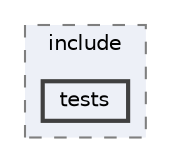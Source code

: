 digraph "nuli_avionics_flight_software/platformio_nuli_avionics_flight_software/include/tests"
{
 // LATEX_PDF_SIZE
  bgcolor="transparent";
  edge [fontname=Helvetica,fontsize=10,labelfontname=Helvetica,labelfontsize=10];
  node [fontname=Helvetica,fontsize=10,shape=box,height=0.2,width=0.4];
  compound=true
  subgraph clusterdir_1de6b735a619971b4f8a4ebf5d7efc4d {
    graph [ bgcolor="#edf0f7", pencolor="grey50", label="include", fontname=Helvetica,fontsize=10 style="filled,dashed", URL="dir_1de6b735a619971b4f8a4ebf5d7efc4d.html",tooltip=""]
  dir_0d7557ab4dad44348073e4e4936f78f4 [label="tests", fillcolor="#edf0f7", color="grey25", style="filled,bold", URL="dir_0d7557ab4dad44348073e4e4936f78f4.html",tooltip=""];
  }
}
